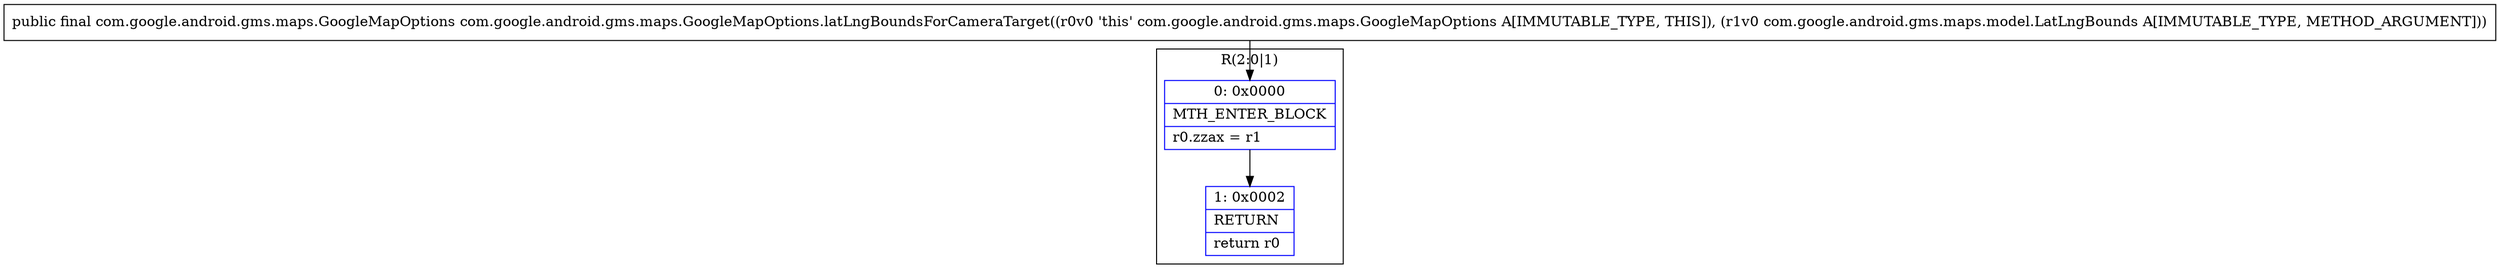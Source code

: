 digraph "CFG forcom.google.android.gms.maps.GoogleMapOptions.latLngBoundsForCameraTarget(Lcom\/google\/android\/gms\/maps\/model\/LatLngBounds;)Lcom\/google\/android\/gms\/maps\/GoogleMapOptions;" {
subgraph cluster_Region_1788049645 {
label = "R(2:0|1)";
node [shape=record,color=blue];
Node_0 [shape=record,label="{0\:\ 0x0000|MTH_ENTER_BLOCK\l|r0.zzax = r1\l}"];
Node_1 [shape=record,label="{1\:\ 0x0002|RETURN\l|return r0\l}"];
}
MethodNode[shape=record,label="{public final com.google.android.gms.maps.GoogleMapOptions com.google.android.gms.maps.GoogleMapOptions.latLngBoundsForCameraTarget((r0v0 'this' com.google.android.gms.maps.GoogleMapOptions A[IMMUTABLE_TYPE, THIS]), (r1v0 com.google.android.gms.maps.model.LatLngBounds A[IMMUTABLE_TYPE, METHOD_ARGUMENT])) }"];
MethodNode -> Node_0;
Node_0 -> Node_1;
}

